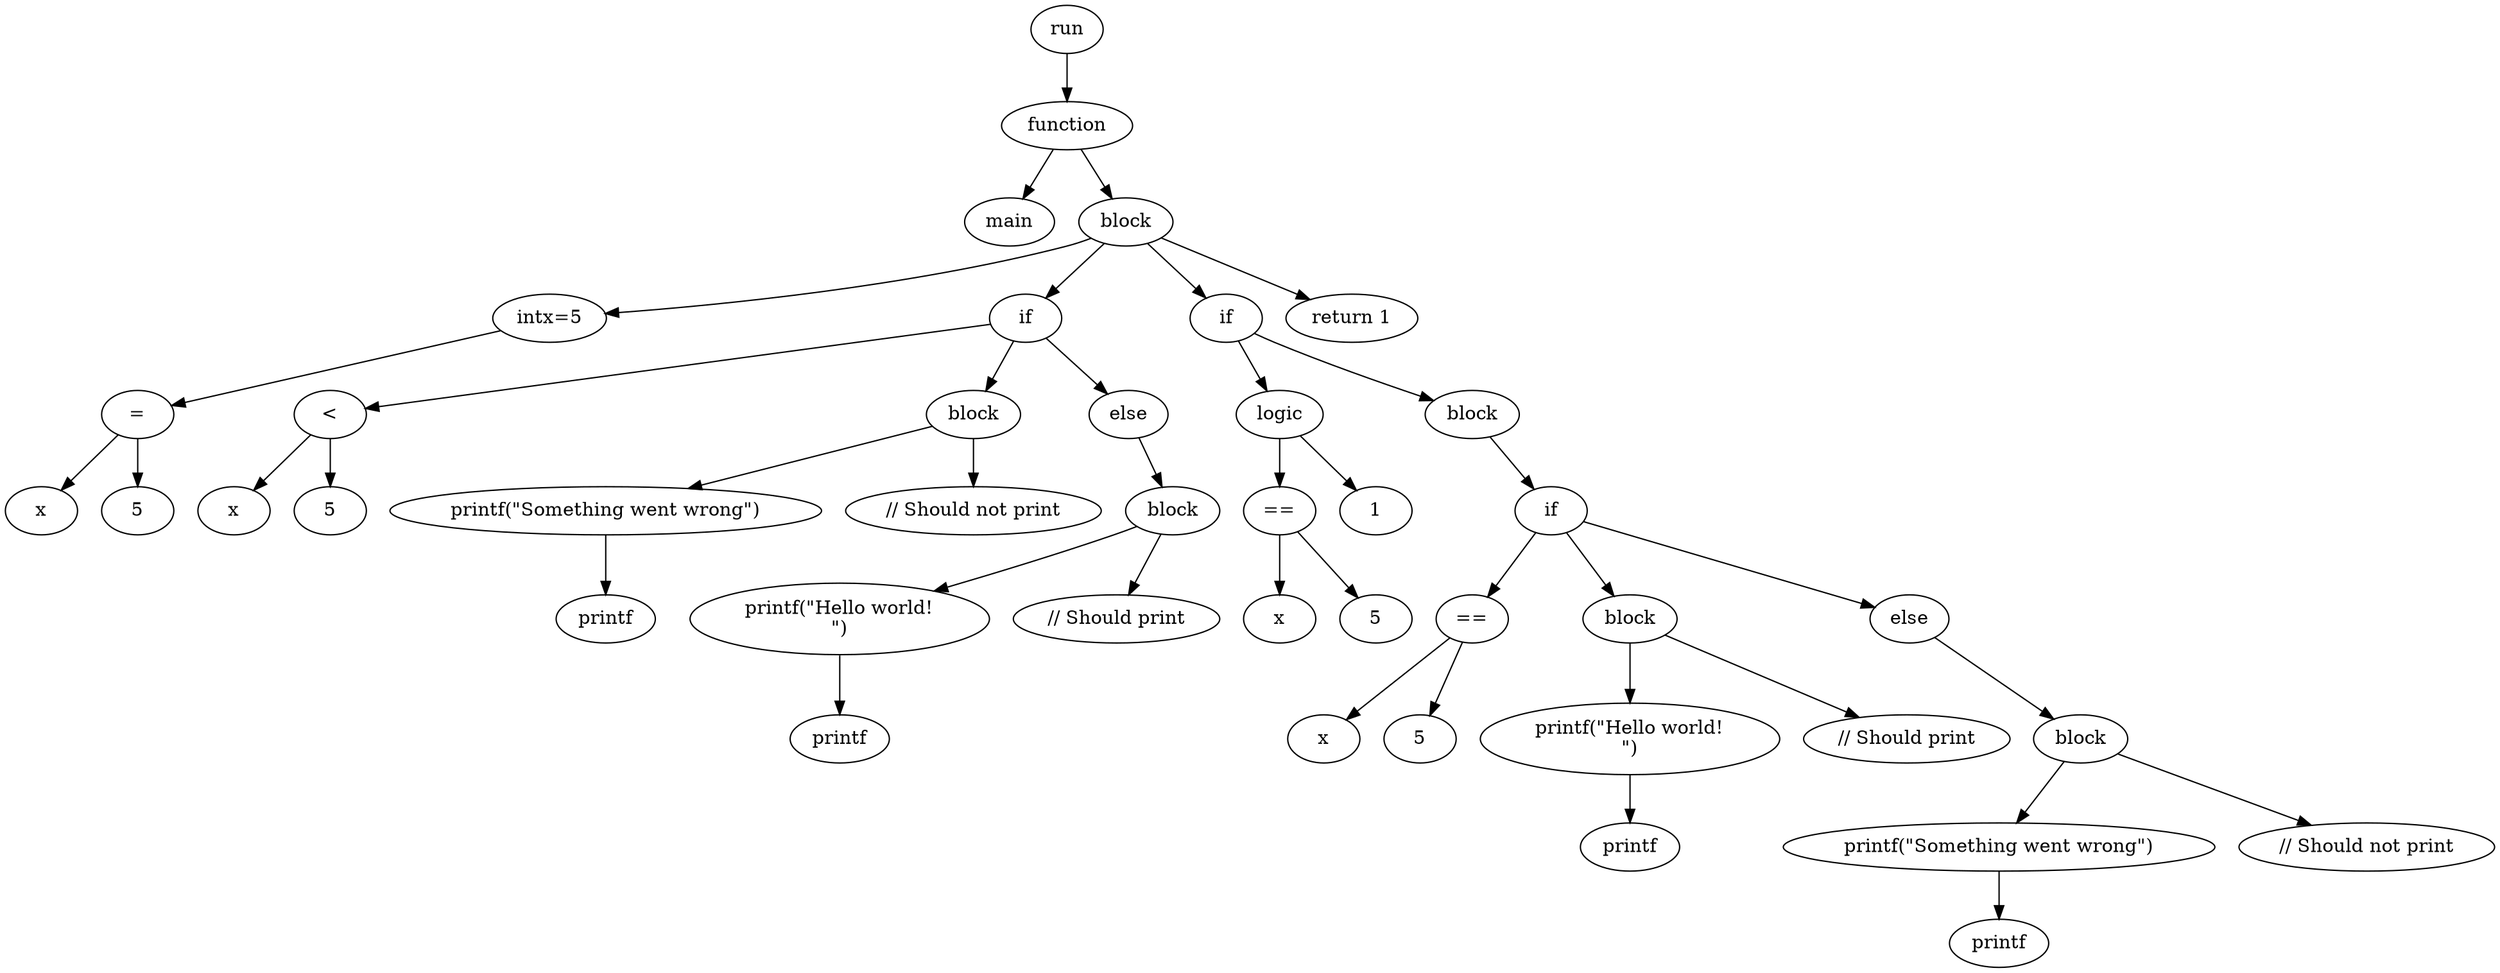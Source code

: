 digraph {
	8743555164950 [label=run]
	8743555127825 [label=function]
	8743555164950 -> 8743555127825
	8743555127804 [label=main]
	8743555127825 -> 8743555127804
	8743555127768 [label=block]
	8743555127825 -> 8743555127768
	8743555128137 [label="intx=5"]
	8743555127768 -> 8743555128137
	8743555128026 [label="="]
	8743555128137 -> 8743555128026
	8743555127360 [label=x]
	8743555128026 -> 8743555127360
	8743555128248 [label=5]
	8743555128026 -> 8743555128248
	8743555127561 [label=if]
	8743555127768 -> 8743555127561
	8743555128191 [label="<"]
	8743555127561 -> 8743555128191
	8743555127666 [label=x]
	8743555128191 -> 8743555127666
	8743555127705 [label=5]
	8743555128191 -> 8743555127705
	8743555128041 [label=block]
	8743555127561 -> 8743555128041
	8743555128050 [label="printf(\"Something went wrong\")"]
	8743555128041 -> 8743555128050
	8743555128251 [label=printf]
	8743555128050 -> 8743555128251
	8743555859493 [label="// Should not print
"]
	8743555128041 -> 8743555859493
	8743555127690 [label=else]
	8743555127561 -> 8743555127690
	8743555859496 [label=block]
	8743555127690 -> 8743555859496
	8743555860075 [label="printf(\"Hello world!\n\")"]
	8743555859496 -> 8743555860075
	8743555859529 [label=printf]
	8743555860075 -> 8743555859529
	8743555860372 [label="// Should print
"]
	8743555859496 -> 8743555860372
	8743555860156 [label=if]
	8743555127768 -> 8743555860156
	8743555860264 [label=logic]
	8743555860156 -> 8743555860264
	8743555859697 [label="=="]
	8743555860264 -> 8743555859697
	8743555860240 [label=x]
	8743555859697 -> 8743555860240
	8743555860456 [label=5]
	8743555859697 -> 8743555860456
	8743555860189 [label=1]
	8743555860264 -> 8743555860189
	8743555859700 [label=block]
	8743555860156 -> 8743555859700
	8743555859565 [label=if]
	8743555859700 -> 8743555859565
	8743555859715 [label="=="]
	8743555859565 -> 8743555859715
	8743555860381 [label=x]
	8743555859715 -> 8743555860381
	8743555860387 [label=5]
	8743555859715 -> 8743555860387
	8743555859967 [label=block]
	8743555859565 -> 8743555859967
	8743555860318 [label="printf(\"Hello world!\n\")"]
	8743555859967 -> 8743555860318
	8743555860348 [label=printf]
	8743555860318 -> 8743555860348
	8743555860234 [label="// Should print
"]
	8743555859967 -> 8743555860234
	8743555859568 [label=else]
	8743555859565 -> 8743555859568
	8743555859550 [label=block]
	8743555859568 -> 8743555859550
	8743555859658 [label="printf(\"Something went wrong\")"]
	8743555859550 -> 8743555859658
	8743555860141 [label=printf]
	8743555859658 -> 8743555860141
	8743555859598 [label="// Should not print
"]
	8743555859550 -> 8743555859598
	8743555860162 [label="return 1"]
	8743555127768 -> 8743555860162
}
